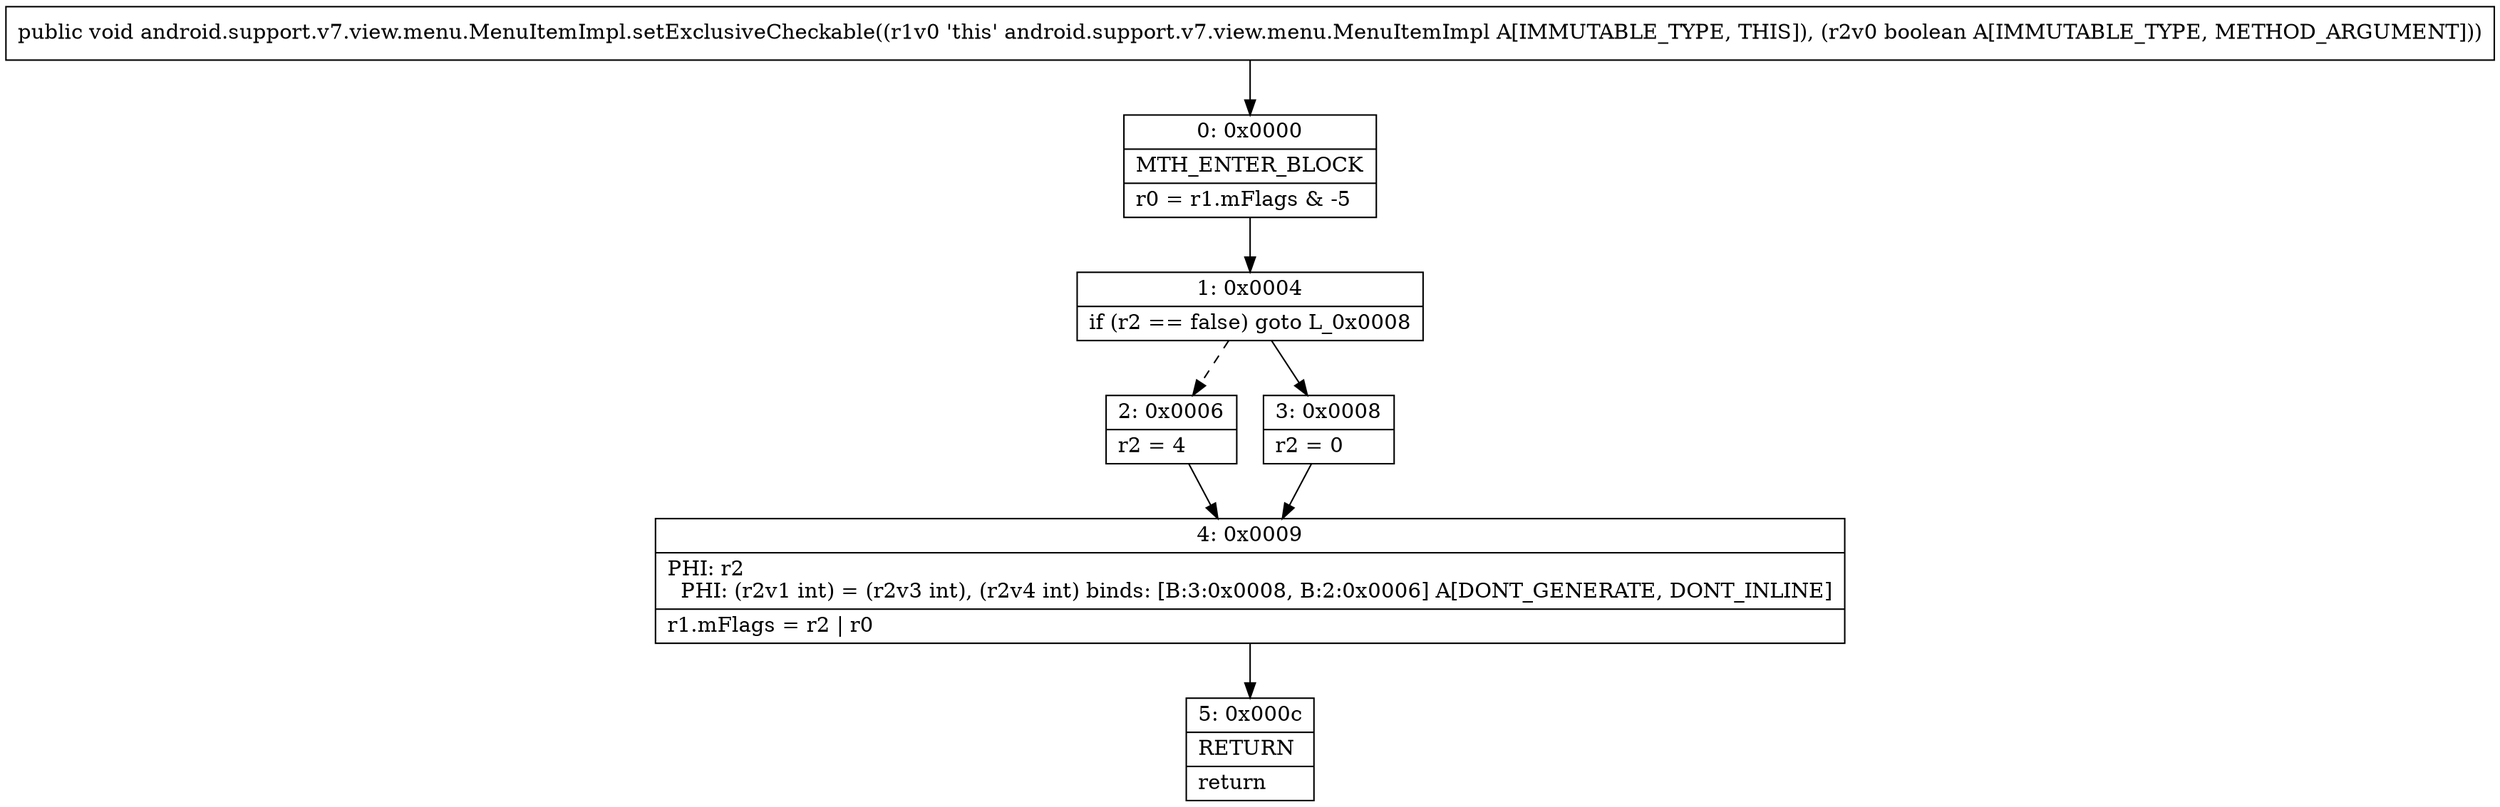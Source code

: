 digraph "CFG forandroid.support.v7.view.menu.MenuItemImpl.setExclusiveCheckable(Z)V" {
Node_0 [shape=record,label="{0\:\ 0x0000|MTH_ENTER_BLOCK\l|r0 = r1.mFlags & \-5\l}"];
Node_1 [shape=record,label="{1\:\ 0x0004|if (r2 == false) goto L_0x0008\l}"];
Node_2 [shape=record,label="{2\:\ 0x0006|r2 = 4\l}"];
Node_3 [shape=record,label="{3\:\ 0x0008|r2 = 0\l}"];
Node_4 [shape=record,label="{4\:\ 0x0009|PHI: r2 \l  PHI: (r2v1 int) = (r2v3 int), (r2v4 int) binds: [B:3:0x0008, B:2:0x0006] A[DONT_GENERATE, DONT_INLINE]\l|r1.mFlags = r2 \| r0\l}"];
Node_5 [shape=record,label="{5\:\ 0x000c|RETURN\l|return\l}"];
MethodNode[shape=record,label="{public void android.support.v7.view.menu.MenuItemImpl.setExclusiveCheckable((r1v0 'this' android.support.v7.view.menu.MenuItemImpl A[IMMUTABLE_TYPE, THIS]), (r2v0 boolean A[IMMUTABLE_TYPE, METHOD_ARGUMENT])) }"];
MethodNode -> Node_0;
Node_0 -> Node_1;
Node_1 -> Node_2[style=dashed];
Node_1 -> Node_3;
Node_2 -> Node_4;
Node_3 -> Node_4;
Node_4 -> Node_5;
}

